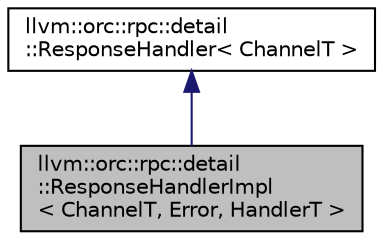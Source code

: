 digraph "llvm::orc::rpc::detail::ResponseHandlerImpl&lt; ChannelT, Error, HandlerT &gt;"
{
 // LATEX_PDF_SIZE
  bgcolor="transparent";
  edge [fontname="Helvetica",fontsize="10",labelfontname="Helvetica",labelfontsize="10"];
  node [fontname="Helvetica",fontsize="10",shape="box"];
  Node1 [label="llvm::orc::rpc::detail\l::ResponseHandlerImpl\l\< ChannelT, Error, HandlerT \>",height=0.2,width=0.4,color="black", fillcolor="grey75", style="filled", fontcolor="black",tooltip=" "];
  Node2 -> Node1 [dir="back",color="midnightblue",fontsize="10",style="solid",fontname="Helvetica"];
  Node2 [label="llvm::orc::rpc::detail\l::ResponseHandler\< ChannelT \>",height=0.2,width=0.4,color="black",URL="$classllvm_1_1orc_1_1rpc_1_1detail_1_1ResponseHandler.html",tooltip=" "];
}

